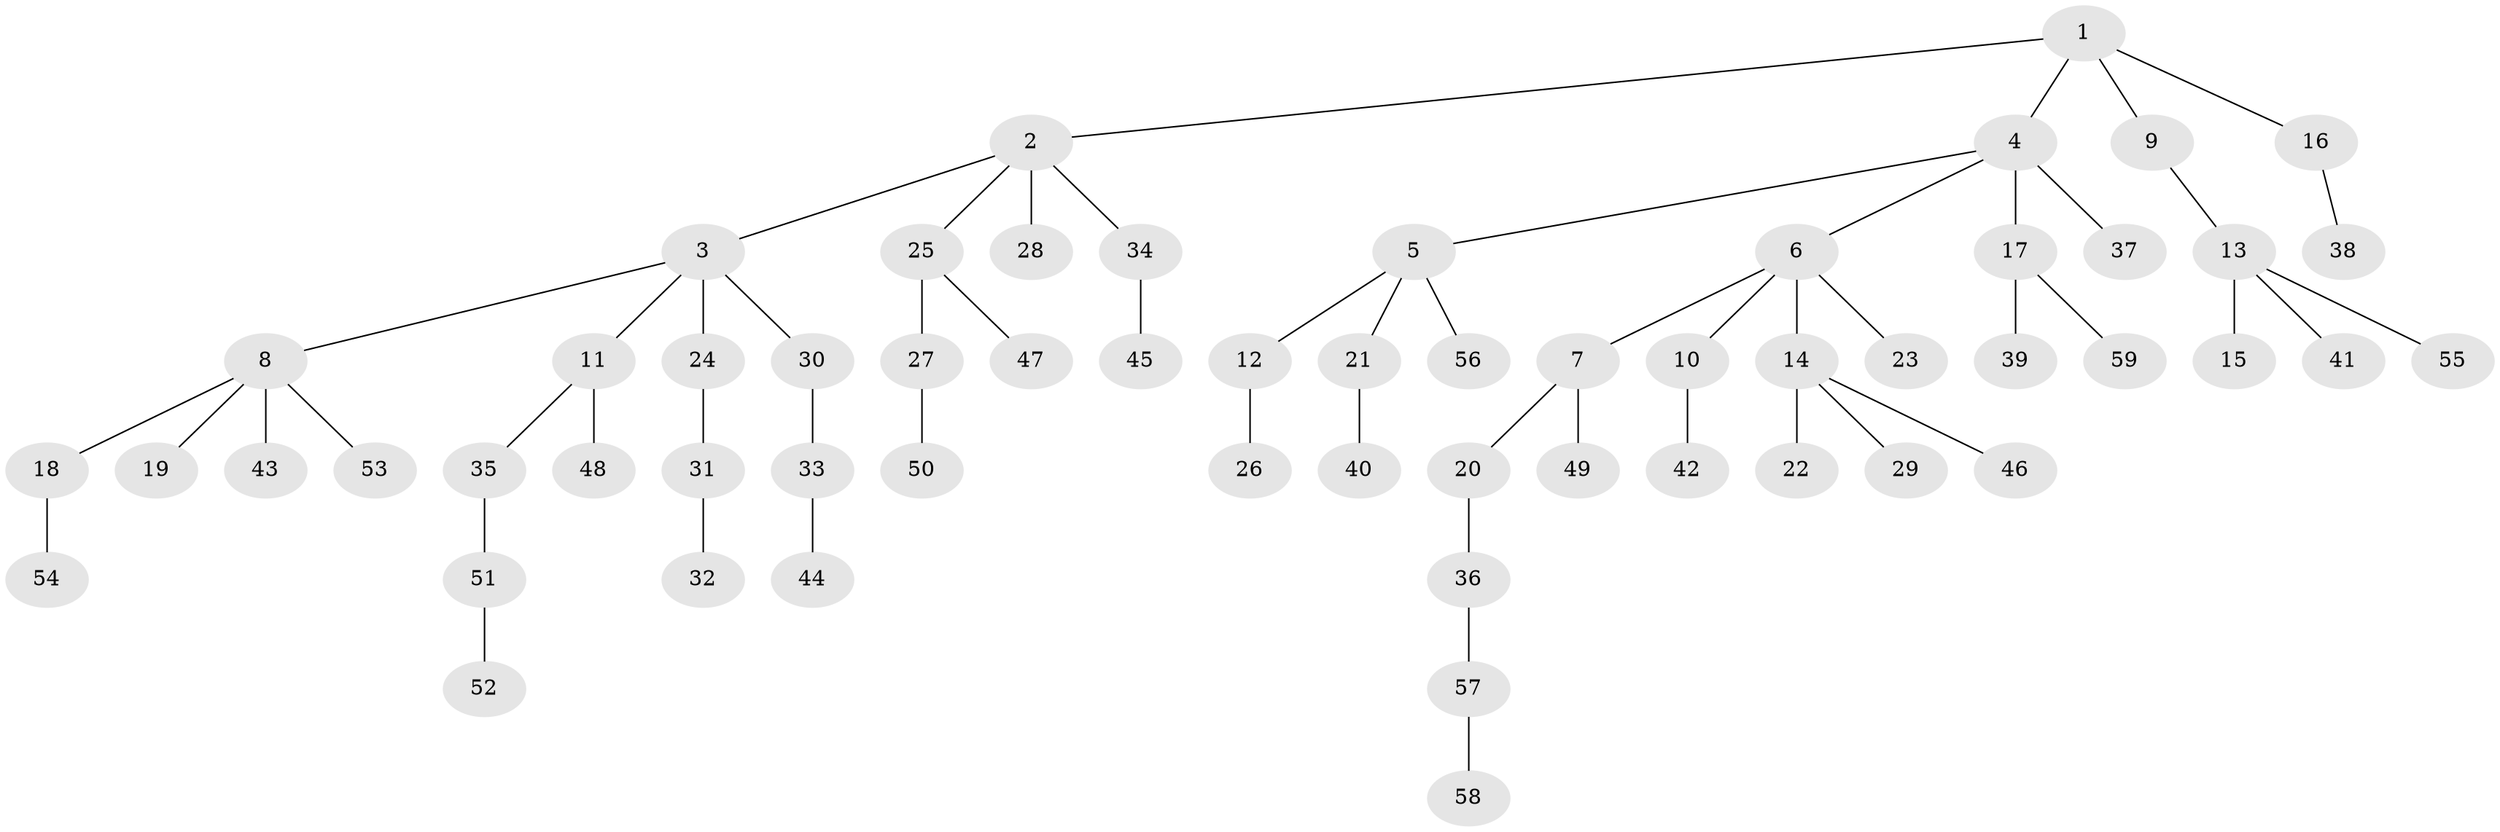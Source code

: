 // coarse degree distribution, {4: 0.05, 6: 0.025, 8: 0.025, 7: 0.025, 3: 0.075, 2: 0.2, 1: 0.6}
// Generated by graph-tools (version 1.1) at 2025/24/03/03/25 07:24:07]
// undirected, 59 vertices, 58 edges
graph export_dot {
graph [start="1"]
  node [color=gray90,style=filled];
  1;
  2;
  3;
  4;
  5;
  6;
  7;
  8;
  9;
  10;
  11;
  12;
  13;
  14;
  15;
  16;
  17;
  18;
  19;
  20;
  21;
  22;
  23;
  24;
  25;
  26;
  27;
  28;
  29;
  30;
  31;
  32;
  33;
  34;
  35;
  36;
  37;
  38;
  39;
  40;
  41;
  42;
  43;
  44;
  45;
  46;
  47;
  48;
  49;
  50;
  51;
  52;
  53;
  54;
  55;
  56;
  57;
  58;
  59;
  1 -- 2;
  1 -- 4;
  1 -- 9;
  1 -- 16;
  2 -- 3;
  2 -- 25;
  2 -- 28;
  2 -- 34;
  3 -- 8;
  3 -- 11;
  3 -- 24;
  3 -- 30;
  4 -- 5;
  4 -- 6;
  4 -- 17;
  4 -- 37;
  5 -- 12;
  5 -- 21;
  5 -- 56;
  6 -- 7;
  6 -- 10;
  6 -- 14;
  6 -- 23;
  7 -- 20;
  7 -- 49;
  8 -- 18;
  8 -- 19;
  8 -- 43;
  8 -- 53;
  9 -- 13;
  10 -- 42;
  11 -- 35;
  11 -- 48;
  12 -- 26;
  13 -- 15;
  13 -- 41;
  13 -- 55;
  14 -- 22;
  14 -- 29;
  14 -- 46;
  16 -- 38;
  17 -- 39;
  17 -- 59;
  18 -- 54;
  20 -- 36;
  21 -- 40;
  24 -- 31;
  25 -- 27;
  25 -- 47;
  27 -- 50;
  30 -- 33;
  31 -- 32;
  33 -- 44;
  34 -- 45;
  35 -- 51;
  36 -- 57;
  51 -- 52;
  57 -- 58;
}
